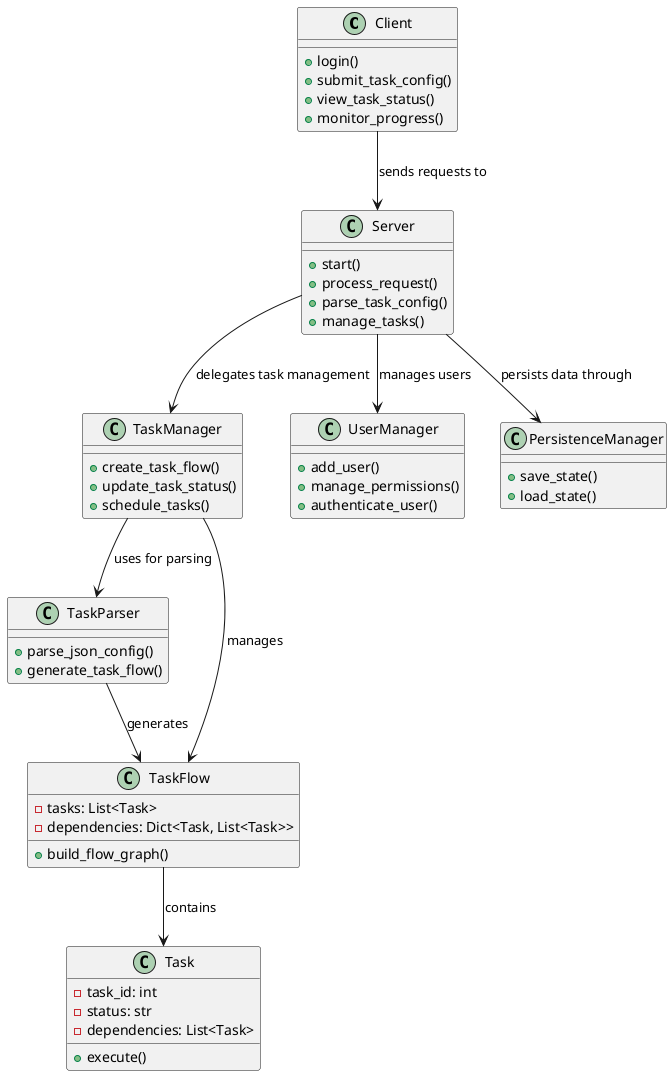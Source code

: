 @startuml
class Client {
  +login()
  +submit_task_config()
  +view_task_status()
  +monitor_progress()
}

class Server {
  +start()
  +process_request()
  +parse_task_config()
  +manage_tasks()
}

class TaskManager {
  +create_task_flow()
  +update_task_status()
  +schedule_tasks()
}

class TaskParser {
  +parse_json_config()
  +generate_task_flow()
}

class TaskFlow {
  -tasks: List<Task>
  -dependencies: Dict<Task, List<Task>>
  +build_flow_graph()
}

class Task {
  -task_id: int
  -status: str
  -dependencies: List<Task>
  +execute()
}

class UserManager {
  +add_user()
  +manage_permissions()
  +authenticate_user()
}

class PersistenceManager {
  +save_state()
  +load_state()
}

Client --> Server : sends requests to
Server --> TaskManager : delegates task management
Server --> UserManager : manages users
Server --> PersistenceManager : persists data through
TaskManager --> TaskFlow : manages
TaskManager --> TaskParser : uses for parsing
TaskFlow --> Task : contains
TaskParser --> TaskFlow : generates
@enduml
